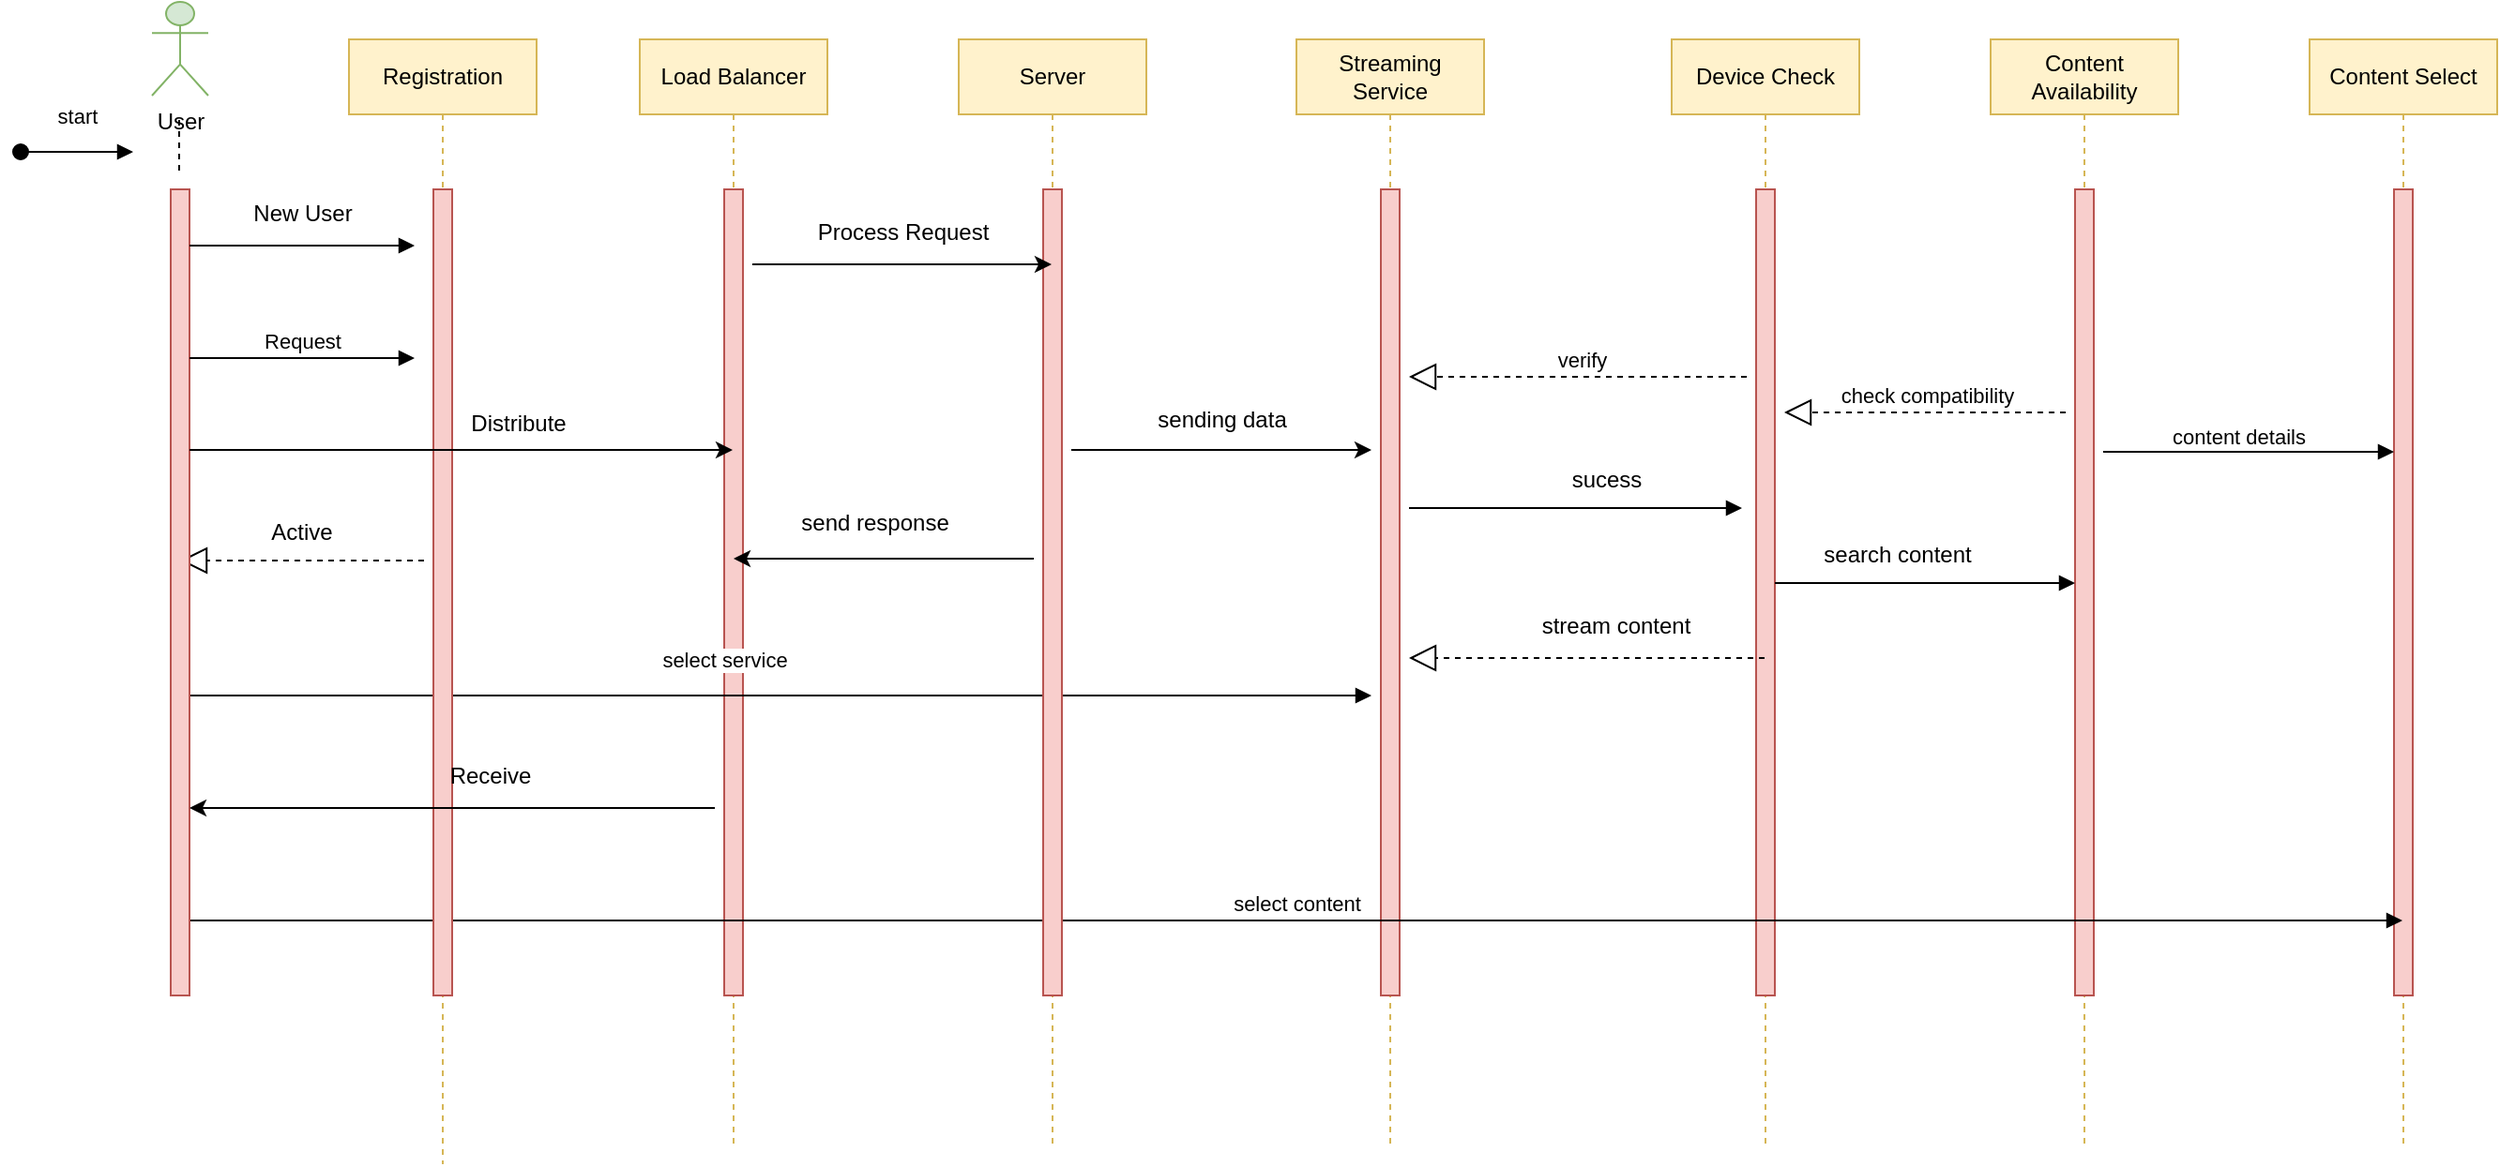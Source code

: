 <mxfile version="22.1.5" type="device">
  <diagram name="Page-1" id="2YBvvXClWsGukQMizWep">
    <mxGraphModel dx="1900" dy="534" grid="1" gridSize="10" guides="1" tooltips="1" connect="1" arrows="1" fold="1" page="1" pageScale="1" pageWidth="850" pageHeight="1100" math="0" shadow="0">
      <root>
        <mxCell id="0" />
        <mxCell id="1" parent="0" />
        <mxCell id="aM9ryv3xv72pqoxQDRHE-5" value="Load Balancer" style="shape=umlLifeline;perimeter=lifelinePerimeter;whiteSpace=wrap;html=1;container=0;dropTarget=0;collapsible=0;recursiveResize=0;outlineConnect=0;portConstraint=eastwest;newEdgeStyle={&quot;edgeStyle&quot;:&quot;elbowEdgeStyle&quot;,&quot;elbow&quot;:&quot;vertical&quot;,&quot;curved&quot;:0,&quot;rounded&quot;:0};fillColor=#fff2cc;strokeColor=#d6b656;" parent="1" vertex="1">
          <mxGeometry x="-10" y="40" width="100" height="590" as="geometry" />
        </mxCell>
        <mxCell id="aM9ryv3xv72pqoxQDRHE-6" value="" style="html=1;points=[];perimeter=orthogonalPerimeter;outlineConnect=0;targetShapes=umlLifeline;portConstraint=eastwest;newEdgeStyle={&quot;edgeStyle&quot;:&quot;elbowEdgeStyle&quot;,&quot;elbow&quot;:&quot;vertical&quot;,&quot;curved&quot;:0,&quot;rounded&quot;:0};fillColor=#f8cecc;strokeColor=#b85450;" parent="aM9ryv3xv72pqoxQDRHE-5" vertex="1">
          <mxGeometry x="45" y="80" width="10" height="430" as="geometry" />
        </mxCell>
        <mxCell id="RIE89Zht3C5cNFrjnq7H-1" value="Streaming Service" style="shape=umlLifeline;perimeter=lifelinePerimeter;whiteSpace=wrap;html=1;container=0;dropTarget=0;collapsible=0;recursiveResize=0;outlineConnect=0;portConstraint=eastwest;newEdgeStyle={&quot;edgeStyle&quot;:&quot;elbowEdgeStyle&quot;,&quot;elbow&quot;:&quot;vertical&quot;,&quot;curved&quot;:0,&quot;rounded&quot;:0};fillColor=#fff2cc;strokeColor=#d6b656;" parent="1" vertex="1">
          <mxGeometry x="340" y="40" width="100" height="590" as="geometry" />
        </mxCell>
        <mxCell id="RIE89Zht3C5cNFrjnq7H-2" value="" style="html=1;points=[];perimeter=orthogonalPerimeter;outlineConnect=0;targetShapes=umlLifeline;portConstraint=eastwest;newEdgeStyle={&quot;edgeStyle&quot;:&quot;elbowEdgeStyle&quot;,&quot;elbow&quot;:&quot;vertical&quot;,&quot;curved&quot;:0,&quot;rounded&quot;:0};fillColor=#f8cecc;strokeColor=#b85450;" parent="RIE89Zht3C5cNFrjnq7H-1" vertex="1">
          <mxGeometry x="45" y="80" width="10" height="430" as="geometry" />
        </mxCell>
        <mxCell id="RIE89Zht3C5cNFrjnq7H-3" value="Device Check" style="shape=umlLifeline;perimeter=lifelinePerimeter;whiteSpace=wrap;html=1;container=0;dropTarget=0;collapsible=0;recursiveResize=0;outlineConnect=0;portConstraint=eastwest;newEdgeStyle={&quot;edgeStyle&quot;:&quot;elbowEdgeStyle&quot;,&quot;elbow&quot;:&quot;vertical&quot;,&quot;curved&quot;:0,&quot;rounded&quot;:0};fillColor=#fff2cc;strokeColor=#d6b656;" parent="1" vertex="1">
          <mxGeometry x="540" y="40" width="100" height="590" as="geometry" />
        </mxCell>
        <mxCell id="RIE89Zht3C5cNFrjnq7H-4" value="" style="html=1;points=[];perimeter=orthogonalPerimeter;outlineConnect=0;targetShapes=umlLifeline;portConstraint=eastwest;newEdgeStyle={&quot;edgeStyle&quot;:&quot;elbowEdgeStyle&quot;,&quot;elbow&quot;:&quot;vertical&quot;,&quot;curved&quot;:0,&quot;rounded&quot;:0};fillColor=#f8cecc;strokeColor=#b85450;" parent="RIE89Zht3C5cNFrjnq7H-3" vertex="1">
          <mxGeometry x="45" y="80" width="10" height="430" as="geometry" />
        </mxCell>
        <mxCell id="RIE89Zht3C5cNFrjnq7H-5" value="Content Select" style="shape=umlLifeline;perimeter=lifelinePerimeter;whiteSpace=wrap;html=1;container=0;dropTarget=0;collapsible=0;recursiveResize=0;outlineConnect=0;portConstraint=eastwest;newEdgeStyle={&quot;edgeStyle&quot;:&quot;elbowEdgeStyle&quot;,&quot;elbow&quot;:&quot;vertical&quot;,&quot;curved&quot;:0,&quot;rounded&quot;:0};fillColor=#fff2cc;strokeColor=#d6b656;" parent="1" vertex="1">
          <mxGeometry x="880" y="40" width="100" height="590" as="geometry" />
        </mxCell>
        <mxCell id="RIE89Zht3C5cNFrjnq7H-6" value="" style="html=1;points=[];perimeter=orthogonalPerimeter;outlineConnect=0;targetShapes=umlLifeline;portConstraint=eastwest;newEdgeStyle={&quot;edgeStyle&quot;:&quot;elbowEdgeStyle&quot;,&quot;elbow&quot;:&quot;vertical&quot;,&quot;curved&quot;:0,&quot;rounded&quot;:0};fillColor=#f8cecc;strokeColor=#b85450;" parent="RIE89Zht3C5cNFrjnq7H-5" vertex="1">
          <mxGeometry x="45" y="80" width="10" height="430" as="geometry" />
        </mxCell>
        <mxCell id="RIE89Zht3C5cNFrjnq7H-8" value="select service" style="html=1;verticalAlign=bottom;endArrow=block;edgeStyle=elbowEdgeStyle;elbow=vertical;curved=0;rounded=0;" parent="1" edge="1" source="RIE89Zht3C5cNFrjnq7H-33">
          <mxGeometry x="-0.097" y="10" relative="1" as="geometry">
            <mxPoint x="-240" y="390" as="sourcePoint" />
            <Array as="points">
              <mxPoint x="175" y="390" />
            </Array>
            <mxPoint x="380" y="390" as="targetPoint" />
            <mxPoint as="offset" />
          </mxGeometry>
        </mxCell>
        <mxCell id="RIE89Zht3C5cNFrjnq7H-9" value="Content Availability" style="shape=umlLifeline;perimeter=lifelinePerimeter;whiteSpace=wrap;html=1;container=0;dropTarget=0;collapsible=0;recursiveResize=0;outlineConnect=0;portConstraint=eastwest;newEdgeStyle={&quot;edgeStyle&quot;:&quot;elbowEdgeStyle&quot;,&quot;elbow&quot;:&quot;vertical&quot;,&quot;curved&quot;:0,&quot;rounded&quot;:0};fillColor=#fff2cc;strokeColor=#d6b656;" parent="1" vertex="1">
          <mxGeometry x="710" y="40" width="100" height="590" as="geometry" />
        </mxCell>
        <mxCell id="RIE89Zht3C5cNFrjnq7H-10" value="" style="html=1;points=[];perimeter=orthogonalPerimeter;outlineConnect=0;targetShapes=umlLifeline;portConstraint=eastwest;newEdgeStyle={&quot;edgeStyle&quot;:&quot;elbowEdgeStyle&quot;,&quot;elbow&quot;:&quot;vertical&quot;,&quot;curved&quot;:0,&quot;rounded&quot;:0};fillColor=#f8cecc;strokeColor=#b85450;" parent="RIE89Zht3C5cNFrjnq7H-9" vertex="1">
          <mxGeometry x="45" y="80" width="10" height="430" as="geometry" />
        </mxCell>
        <mxCell id="RIE89Zht3C5cNFrjnq7H-12" value="select content" style="html=1;verticalAlign=bottom;endArrow=block;edgeStyle=elbowEdgeStyle;elbow=vertical;curved=0;rounded=0;" parent="1" edge="1" target="RIE89Zht3C5cNFrjnq7H-5">
          <mxGeometry relative="1" as="geometry">
            <mxPoint x="-250" y="510" as="sourcePoint" />
            <Array as="points">
              <mxPoint x="-165" y="510" />
            </Array>
            <mxPoint x="579.5" y="510" as="targetPoint" />
          </mxGeometry>
        </mxCell>
        <mxCell id="RIE89Zht3C5cNFrjnq7H-17" value="Active" style="text;html=1;strokeColor=none;fillColor=none;align=center;verticalAlign=middle;whiteSpace=wrap;rounded=0;" parent="1" vertex="1">
          <mxGeometry x="-215" y="288" width="50" height="30" as="geometry" />
        </mxCell>
        <mxCell id="RIE89Zht3C5cNFrjnq7H-19" value="" style="endArrow=block;dashed=1;endFill=0;endSize=12;html=1;rounded=0;" parent="1" edge="1">
          <mxGeometry width="160" relative="1" as="geometry">
            <mxPoint x="-125" y="318" as="sourcePoint" />
            <mxPoint x="-255" y="318" as="targetPoint" />
          </mxGeometry>
        </mxCell>
        <mxCell id="RIE89Zht3C5cNFrjnq7H-20" value="" style="endArrow=block;dashed=1;endFill=0;endSize=12;html=1;rounded=0;" parent="1" edge="1">
          <mxGeometry width="160" relative="1" as="geometry">
            <mxPoint x="580" y="220" as="sourcePoint" />
            <mxPoint x="400" y="220" as="targetPoint" />
          </mxGeometry>
        </mxCell>
        <mxCell id="RIE89Zht3C5cNFrjnq7H-22" value="verify" style="edgeLabel;html=1;align=center;verticalAlign=middle;resizable=0;points=[];" parent="RIE89Zht3C5cNFrjnq7H-20" vertex="1" connectable="0">
          <mxGeometry x="-0.015" y="-9" relative="1" as="geometry">
            <mxPoint as="offset" />
          </mxGeometry>
        </mxCell>
        <mxCell id="RIE89Zht3C5cNFrjnq7H-23" value="sucess" style="text;html=1;align=center;verticalAlign=middle;resizable=0;points=[];autosize=1;strokeColor=none;fillColor=none;" parent="1" vertex="1">
          <mxGeometry x="475" y="260" width="60" height="30" as="geometry" />
        </mxCell>
        <mxCell id="RIE89Zht3C5cNFrjnq7H-24" value="" style="endArrow=block;dashed=1;endFill=0;endSize=12;html=1;rounded=0;" parent="1" source="RIE89Zht3C5cNFrjnq7H-3" edge="1">
          <mxGeometry width="160" relative="1" as="geometry">
            <mxPoint x="440" y="290" as="sourcePoint" />
            <mxPoint x="400" y="370" as="targetPoint" />
            <Array as="points">
              <mxPoint x="520" y="370" />
            </Array>
          </mxGeometry>
        </mxCell>
        <mxCell id="RIE89Zht3C5cNFrjnq7H-25" value="stream content" style="text;html=1;align=center;verticalAlign=middle;resizable=0;points=[];autosize=1;strokeColor=none;fillColor=none;" parent="1" vertex="1">
          <mxGeometry x="460" y="338" width="100" height="30" as="geometry" />
        </mxCell>
        <mxCell id="RIE89Zht3C5cNFrjnq7H-26" value="" style="html=1;verticalAlign=bottom;endArrow=block;edgeStyle=elbowEdgeStyle;elbow=vertical;curved=0;rounded=0;" parent="1" edge="1">
          <mxGeometry relative="1" as="geometry">
            <mxPoint x="400" y="290" as="sourcePoint" />
            <Array as="points">
              <mxPoint x="522.5" y="290" />
            </Array>
            <mxPoint x="577.5" y="290" as="targetPoint" />
          </mxGeometry>
        </mxCell>
        <mxCell id="RIE89Zht3C5cNFrjnq7H-27" value="" style="endArrow=block;dashed=1;endFill=0;endSize=12;html=1;rounded=0;" parent="1" edge="1">
          <mxGeometry width="160" relative="1" as="geometry">
            <mxPoint x="750" y="239" as="sourcePoint" />
            <mxPoint x="600" y="239" as="targetPoint" />
          </mxGeometry>
        </mxCell>
        <mxCell id="RIE89Zht3C5cNFrjnq7H-28" value="check compatibility" style="edgeLabel;html=1;align=center;verticalAlign=middle;resizable=0;points=[];" parent="RIE89Zht3C5cNFrjnq7H-27" vertex="1" connectable="0">
          <mxGeometry x="-0.015" y="-9" relative="1" as="geometry">
            <mxPoint as="offset" />
          </mxGeometry>
        </mxCell>
        <mxCell id="RIE89Zht3C5cNFrjnq7H-29" value="" style="html=1;verticalAlign=bottom;endArrow=block;edgeStyle=elbowEdgeStyle;elbow=vertical;curved=0;rounded=0;" parent="1" target="RIE89Zht3C5cNFrjnq7H-6" edge="1">
          <mxGeometry relative="1" as="geometry">
            <mxPoint x="770" y="260" as="sourcePoint" />
            <Array as="points">
              <mxPoint x="860" y="260" />
            </Array>
            <mxPoint x="915" y="260" as="targetPoint" />
          </mxGeometry>
        </mxCell>
        <mxCell id="RIE89Zht3C5cNFrjnq7H-38" value="content details" style="edgeLabel;html=1;align=center;verticalAlign=middle;resizable=0;points=[];" parent="RIE89Zht3C5cNFrjnq7H-29" vertex="1" connectable="0">
          <mxGeometry x="-0.071" y="8" relative="1" as="geometry">
            <mxPoint as="offset" />
          </mxGeometry>
        </mxCell>
        <mxCell id="RIE89Zht3C5cNFrjnq7H-30" value="search content" style="text;html=1;align=center;verticalAlign=middle;resizable=0;points=[];autosize=1;strokeColor=none;fillColor=none;" parent="1" vertex="1">
          <mxGeometry x="610" y="300" width="100" height="30" as="geometry" />
        </mxCell>
        <mxCell id="RIE89Zht3C5cNFrjnq7H-33" value="" style="html=1;points=[];perimeter=orthogonalPerimeter;outlineConnect=0;targetShapes=umlLifeline;portConstraint=eastwest;newEdgeStyle={&quot;edgeStyle&quot;:&quot;elbowEdgeStyle&quot;,&quot;elbow&quot;:&quot;vertical&quot;,&quot;curved&quot;:0,&quot;rounded&quot;:0};fillColor=#f8cecc;strokeColor=#b85450;" parent="1" vertex="1">
          <mxGeometry x="-260" y="120" width="10" height="430" as="geometry" />
        </mxCell>
        <mxCell id="RIE89Zht3C5cNFrjnq7H-34" value="User" style="shape=umlActor;verticalLabelPosition=bottom;verticalAlign=top;html=1;fillColor=#d5e8d4;strokeColor=#82b366;" parent="1" vertex="1">
          <mxGeometry x="-270" y="20" width="30" height="50" as="geometry" />
        </mxCell>
        <mxCell id="RIE89Zht3C5cNFrjnq7H-35" value="" style="endArrow=none;dashed=1;html=1;rounded=0;" parent="1" edge="1">
          <mxGeometry width="50" height="50" relative="1" as="geometry">
            <mxPoint x="-255.5" y="110" as="sourcePoint" />
            <mxPoint x="-255.5" y="80" as="targetPoint" />
          </mxGeometry>
        </mxCell>
        <mxCell id="RIE89Zht3C5cNFrjnq7H-36" value="start" style="html=1;verticalAlign=bottom;startArrow=oval;endArrow=block;startSize=8;edgeStyle=elbowEdgeStyle;elbow=vertical;curved=0;rounded=0;" parent="1" edge="1">
          <mxGeometry y="10" relative="1" as="geometry">
            <mxPoint x="-340" y="100" as="sourcePoint" />
            <mxPoint x="-280" y="100" as="targetPoint" />
            <mxPoint as="offset" />
          </mxGeometry>
        </mxCell>
        <mxCell id="RIE89Zht3C5cNFrjnq7H-37" value="" style="html=1;verticalAlign=bottom;endArrow=block;edgeStyle=elbowEdgeStyle;elbow=vertical;curved=0;rounded=0;" parent="1" edge="1" source="RIE89Zht3C5cNFrjnq7H-4">
          <mxGeometry relative="1" as="geometry">
            <mxPoint x="610" y="330" as="sourcePoint" />
            <Array as="points">
              <mxPoint x="700" y="330" />
            </Array>
            <mxPoint x="755" y="330" as="targetPoint" />
          </mxGeometry>
        </mxCell>
        <mxCell id="jrfDvZE4e3FpF4jLbaiO-3" value="Request" style="html=1;verticalAlign=bottom;endArrow=block;edgeStyle=elbowEdgeStyle;elbow=vertical;curved=0;rounded=0;" edge="1" parent="1">
          <mxGeometry relative="1" as="geometry">
            <mxPoint x="-250" y="210" as="sourcePoint" />
            <Array as="points">
              <mxPoint x="-165" y="210" />
            </Array>
            <mxPoint x="-130" y="210" as="targetPoint" />
          </mxGeometry>
        </mxCell>
        <mxCell id="jrfDvZE4e3FpF4jLbaiO-6" value="" style="html=1;verticalAlign=bottom;endArrow=block;edgeStyle=elbowEdgeStyle;elbow=vertical;curved=0;rounded=0;" edge="1" parent="1">
          <mxGeometry relative="1" as="geometry">
            <mxPoint x="-250" y="150" as="sourcePoint" />
            <Array as="points">
              <mxPoint x="-165" y="150" />
            </Array>
            <mxPoint x="-130" y="150" as="targetPoint" />
          </mxGeometry>
        </mxCell>
        <mxCell id="jrfDvZE4e3FpF4jLbaiO-1" value="Registration" style="shape=umlLifeline;perimeter=lifelinePerimeter;whiteSpace=wrap;html=1;container=0;dropTarget=0;collapsible=0;recursiveResize=0;outlineConnect=0;portConstraint=eastwest;newEdgeStyle={&quot;edgeStyle&quot;:&quot;elbowEdgeStyle&quot;,&quot;elbow&quot;:&quot;vertical&quot;,&quot;curved&quot;:0,&quot;rounded&quot;:0};fillColor=#fff2cc;strokeColor=#d6b656;" vertex="1" parent="1">
          <mxGeometry x="-165" y="40" width="100" height="600" as="geometry" />
        </mxCell>
        <mxCell id="jrfDvZE4e3FpF4jLbaiO-2" value="" style="html=1;points=[];perimeter=orthogonalPerimeter;outlineConnect=0;targetShapes=umlLifeline;portConstraint=eastwest;newEdgeStyle={&quot;edgeStyle&quot;:&quot;elbowEdgeStyle&quot;,&quot;elbow&quot;:&quot;vertical&quot;,&quot;curved&quot;:0,&quot;rounded&quot;:0};fillColor=#f8cecc;strokeColor=#b85450;" vertex="1" parent="jrfDvZE4e3FpF4jLbaiO-1">
          <mxGeometry x="45" y="80" width="10" height="430" as="geometry" />
        </mxCell>
        <mxCell id="jrfDvZE4e3FpF4jLbaiO-7" value="New User" style="text;html=1;align=center;verticalAlign=middle;resizable=0;points=[];autosize=1;strokeColor=none;fillColor=none;" vertex="1" parent="1">
          <mxGeometry x="-230" y="118" width="80" height="30" as="geometry" />
        </mxCell>
        <mxCell id="jrfDvZE4e3FpF4jLbaiO-8" value="Server" style="shape=umlLifeline;perimeter=lifelinePerimeter;whiteSpace=wrap;html=1;container=0;dropTarget=0;collapsible=0;recursiveResize=0;outlineConnect=0;portConstraint=eastwest;newEdgeStyle={&quot;edgeStyle&quot;:&quot;elbowEdgeStyle&quot;,&quot;elbow&quot;:&quot;vertical&quot;,&quot;curved&quot;:0,&quot;rounded&quot;:0};fillColor=#fff2cc;strokeColor=#d6b656;" vertex="1" parent="1">
          <mxGeometry x="160" y="40" width="100" height="590" as="geometry" />
        </mxCell>
        <mxCell id="jrfDvZE4e3FpF4jLbaiO-9" value="" style="html=1;points=[];perimeter=orthogonalPerimeter;outlineConnect=0;targetShapes=umlLifeline;portConstraint=eastwest;newEdgeStyle={&quot;edgeStyle&quot;:&quot;elbowEdgeStyle&quot;,&quot;elbow&quot;:&quot;vertical&quot;,&quot;curved&quot;:0,&quot;rounded&quot;:0};fillColor=#f8cecc;strokeColor=#b85450;" vertex="1" parent="jrfDvZE4e3FpF4jLbaiO-8">
          <mxGeometry x="45" y="80" width="10" height="430" as="geometry" />
        </mxCell>
        <mxCell id="jrfDvZE4e3FpF4jLbaiO-10" value="" style="endArrow=classic;html=1;rounded=0;" edge="1" parent="1">
          <mxGeometry width="50" height="50" relative="1" as="geometry">
            <mxPoint x="-250" y="259" as="sourcePoint" />
            <mxPoint x="39.5" y="259" as="targetPoint" />
          </mxGeometry>
        </mxCell>
        <mxCell id="jrfDvZE4e3FpF4jLbaiO-11" value="Distribute" style="text;html=1;align=center;verticalAlign=middle;resizable=0;points=[];autosize=1;strokeColor=none;fillColor=none;" vertex="1" parent="1">
          <mxGeometry x="-110" y="230" width="70" height="30" as="geometry" />
        </mxCell>
        <mxCell id="jrfDvZE4e3FpF4jLbaiO-12" value="" style="endArrow=classic;html=1;rounded=0;" edge="1" parent="1" target="jrfDvZE4e3FpF4jLbaiO-8">
          <mxGeometry width="50" height="50" relative="1" as="geometry">
            <mxPoint x="50" y="160" as="sourcePoint" />
            <mxPoint x="140.5" y="160" as="targetPoint" />
          </mxGeometry>
        </mxCell>
        <mxCell id="jrfDvZE4e3FpF4jLbaiO-13" value="Process Request" style="text;html=1;align=center;verticalAlign=middle;resizable=0;points=[];autosize=1;strokeColor=none;fillColor=none;" vertex="1" parent="1">
          <mxGeometry x="75" y="128" width="110" height="30" as="geometry" />
        </mxCell>
        <mxCell id="jrfDvZE4e3FpF4jLbaiO-14" value="" style="endArrow=classic;html=1;rounded=0;" edge="1" parent="1">
          <mxGeometry width="50" height="50" relative="1" as="geometry">
            <mxPoint x="200" y="317" as="sourcePoint" />
            <mxPoint x="40" y="317" as="targetPoint" />
          </mxGeometry>
        </mxCell>
        <mxCell id="jrfDvZE4e3FpF4jLbaiO-15" value="send response" style="text;html=1;align=center;verticalAlign=middle;resizable=0;points=[];autosize=1;strokeColor=none;fillColor=none;" vertex="1" parent="1">
          <mxGeometry x="65" y="282.5" width="100" height="30" as="geometry" />
        </mxCell>
        <mxCell id="jrfDvZE4e3FpF4jLbaiO-17" value="" style="endArrow=classic;html=1;rounded=0;" edge="1" parent="1">
          <mxGeometry width="50" height="50" relative="1" as="geometry">
            <mxPoint x="30" y="450" as="sourcePoint" />
            <mxPoint x="-250" y="450" as="targetPoint" />
          </mxGeometry>
        </mxCell>
        <mxCell id="jrfDvZE4e3FpF4jLbaiO-18" value="Receive" style="text;html=1;align=center;verticalAlign=middle;resizable=0;points=[];autosize=1;strokeColor=none;fillColor=none;" vertex="1" parent="1">
          <mxGeometry x="-125" y="418" width="70" height="30" as="geometry" />
        </mxCell>
        <mxCell id="jrfDvZE4e3FpF4jLbaiO-23" value="" style="endArrow=classic;html=1;rounded=0;" edge="1" parent="1">
          <mxGeometry width="50" height="50" relative="1" as="geometry">
            <mxPoint x="220" y="259" as="sourcePoint" />
            <mxPoint x="380" y="259" as="targetPoint" />
          </mxGeometry>
        </mxCell>
        <mxCell id="jrfDvZE4e3FpF4jLbaiO-24" value="sending data" style="text;html=1;align=center;verticalAlign=middle;resizable=0;points=[];autosize=1;strokeColor=none;fillColor=none;" vertex="1" parent="1">
          <mxGeometry x="255" y="228" width="90" height="30" as="geometry" />
        </mxCell>
      </root>
    </mxGraphModel>
  </diagram>
</mxfile>

